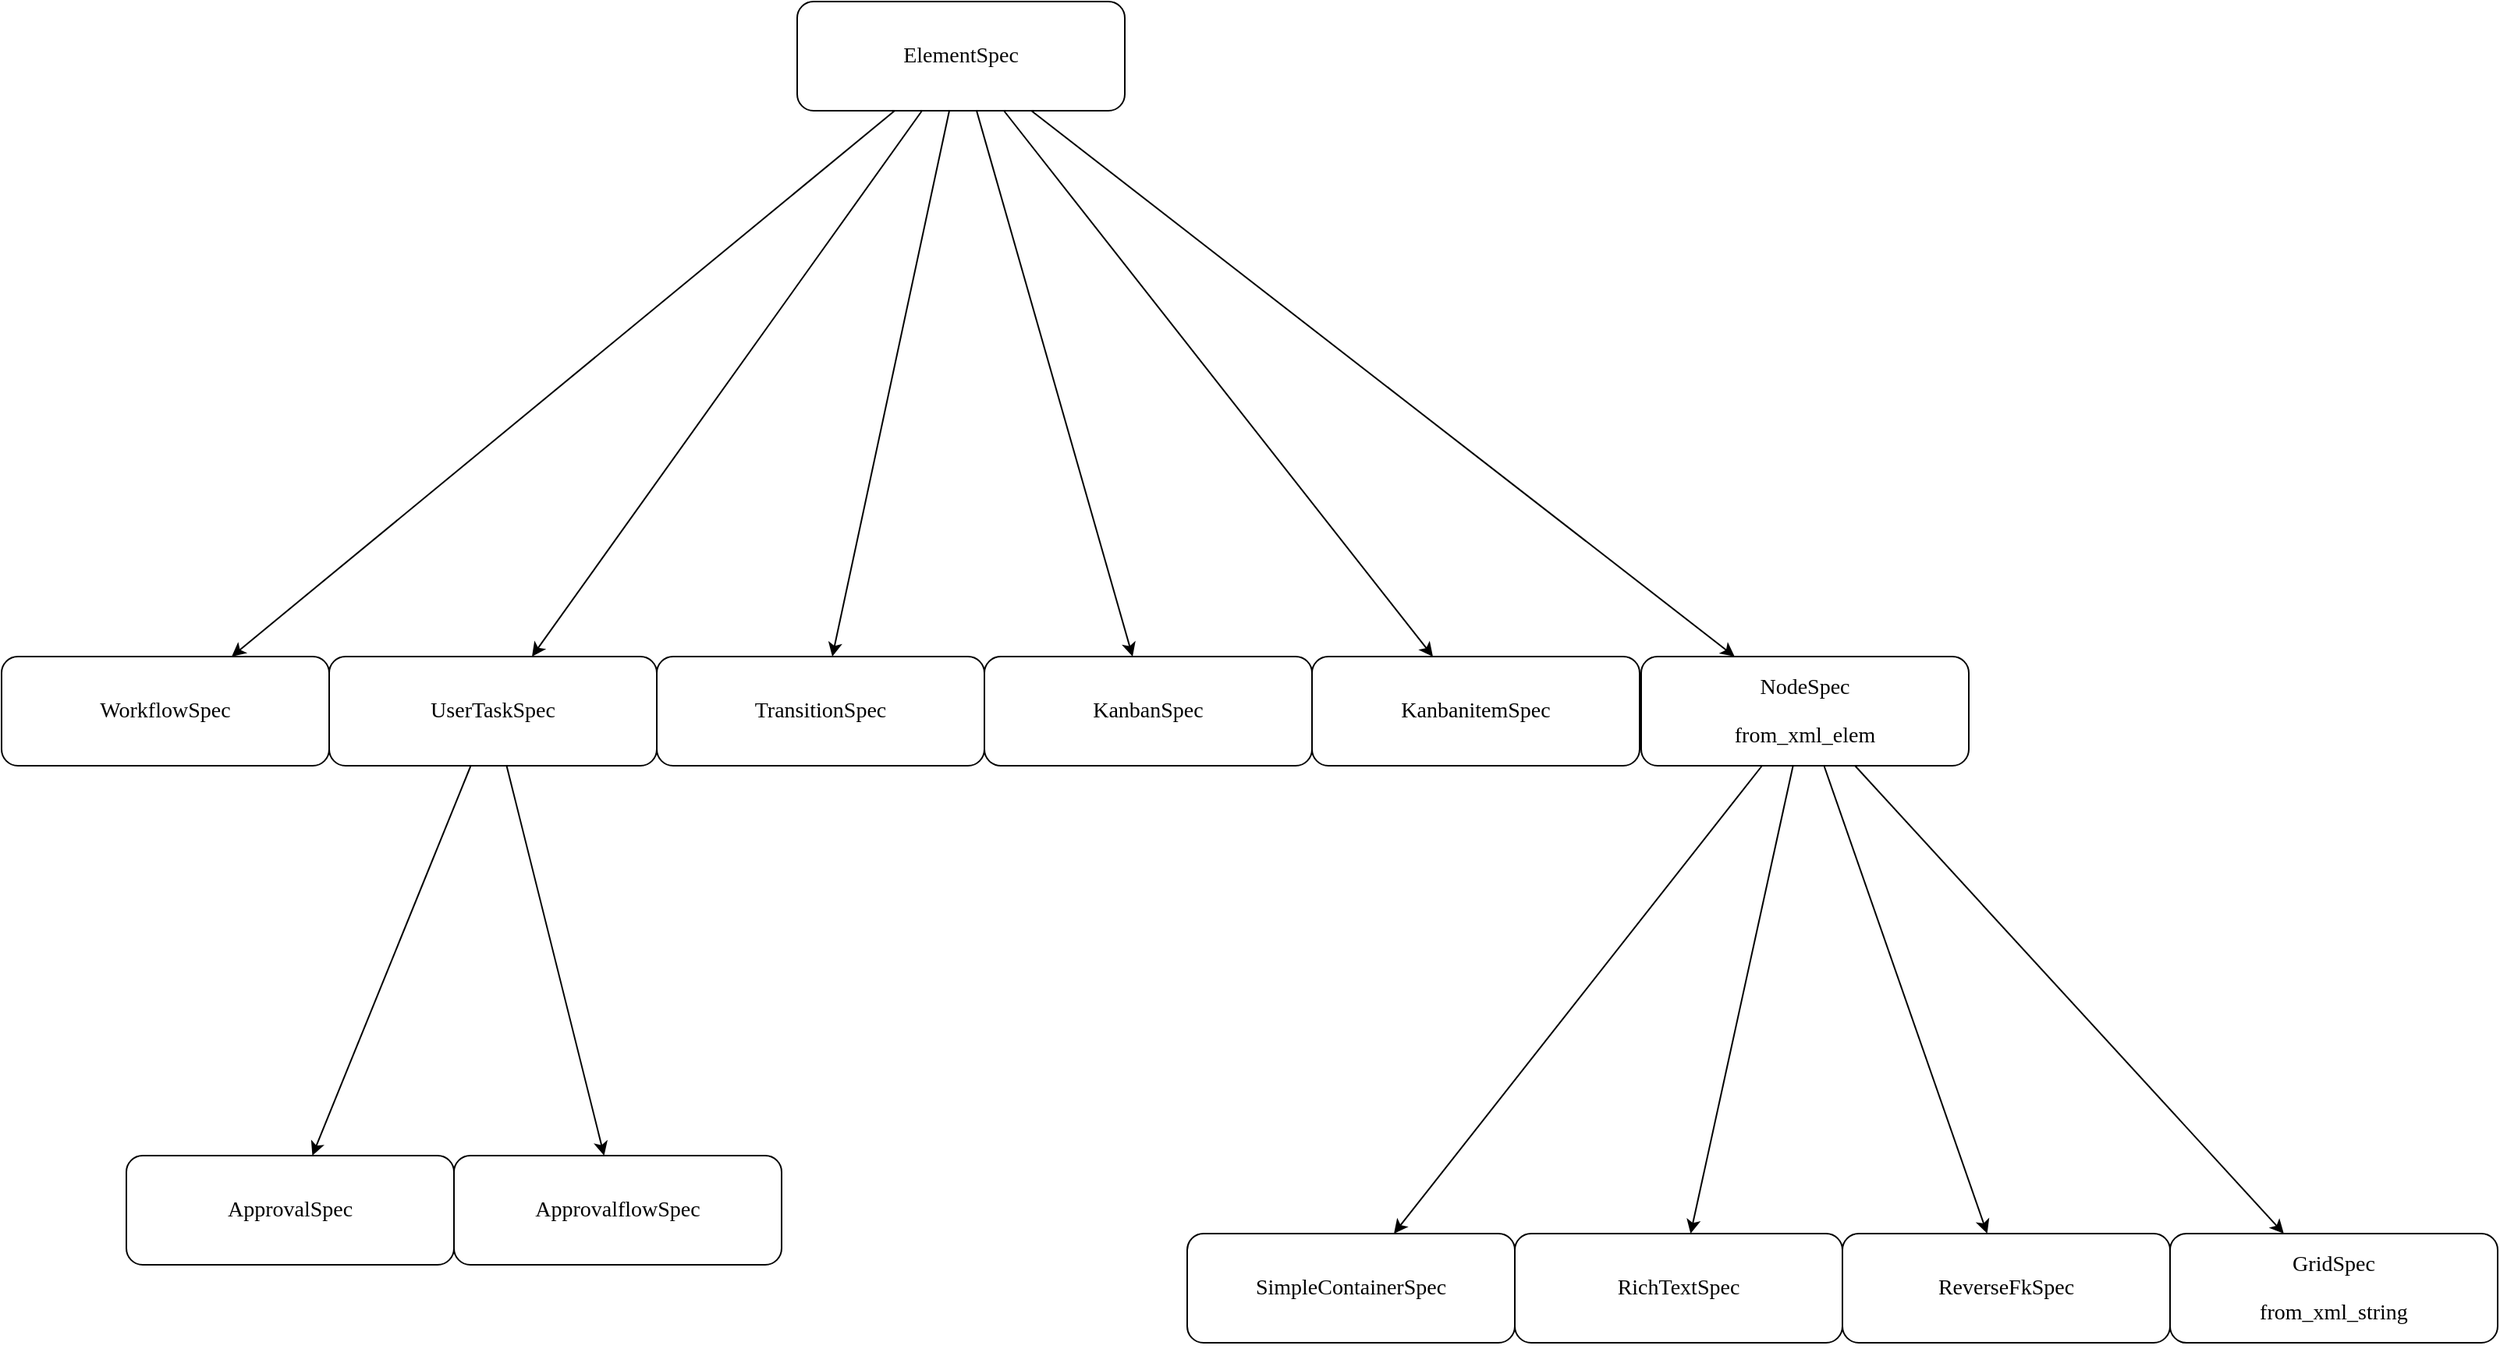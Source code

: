 <mxfile version="13.9.7" type="github">
  <diagram id="nurQsswEIXAcTQoAJD8J" name="Page-1">
    <mxGraphModel dx="2177" dy="713" grid="1" gridSize="10" guides="1" tooltips="1" connect="1" arrows="1" fold="1" page="1" pageScale="1" pageWidth="827" pageHeight="1169" math="0" shadow="0">
      <root>
        <mxCell id="0" />
        <mxCell id="1" parent="0" />
        <mxCell id="lx4yJX3O_2qWYLayzgTq-3" value="" style="rounded=0;orthogonalLoop=1;jettySize=auto;html=1;" edge="1" parent="1" source="lx4yJX3O_2qWYLayzgTq-1" target="lx4yJX3O_2qWYLayzgTq-2">
          <mxGeometry relative="1" as="geometry" />
        </mxCell>
        <mxCell id="lx4yJX3O_2qWYLayzgTq-5" value="" style="edgeStyle=none;rounded=0;orthogonalLoop=1;jettySize=auto;html=1;" edge="1" parent="1" source="lx4yJX3O_2qWYLayzgTq-1" target="lx4yJX3O_2qWYLayzgTq-4">
          <mxGeometry relative="1" as="geometry" />
        </mxCell>
        <mxCell id="lx4yJX3O_2qWYLayzgTq-7" value="" style="edgeStyle=none;rounded=0;orthogonalLoop=1;jettySize=auto;html=1;" edge="1" parent="1" source="lx4yJX3O_2qWYLayzgTq-1" target="lx4yJX3O_2qWYLayzgTq-6">
          <mxGeometry relative="1" as="geometry" />
        </mxCell>
        <mxCell id="lx4yJX3O_2qWYLayzgTq-9" value="" style="edgeStyle=none;rounded=0;orthogonalLoop=1;jettySize=auto;html=1;" edge="1" parent="1" source="lx4yJX3O_2qWYLayzgTq-1" target="lx4yJX3O_2qWYLayzgTq-8">
          <mxGeometry relative="1" as="geometry" />
        </mxCell>
        <mxCell id="lx4yJX3O_2qWYLayzgTq-11" value="" style="edgeStyle=none;rounded=0;orthogonalLoop=1;jettySize=auto;html=1;" edge="1" parent="1" source="lx4yJX3O_2qWYLayzgTq-1" target="lx4yJX3O_2qWYLayzgTq-10">
          <mxGeometry relative="1" as="geometry" />
        </mxCell>
        <mxCell id="lx4yJX3O_2qWYLayzgTq-13" value="" style="edgeStyle=none;rounded=0;orthogonalLoop=1;jettySize=auto;html=1;" edge="1" parent="1" source="lx4yJX3O_2qWYLayzgTq-1" target="lx4yJX3O_2qWYLayzgTq-12">
          <mxGeometry relative="1" as="geometry" />
        </mxCell>
        <mxCell id="lx4yJX3O_2qWYLayzgTq-1" value="&lt;pre style=&quot;background-color: #ffffff ; color: #080808 ; font-family: &amp;#34;jetbrains mono&amp;#34; ; font-size: 10.5pt&quot;&gt;ElementSpec&lt;/pre&gt;" style="rounded=1;whiteSpace=wrap;html=1;" vertex="1" parent="1">
          <mxGeometry x="490" y="110" width="210" height="70" as="geometry" />
        </mxCell>
        <mxCell id="lx4yJX3O_2qWYLayzgTq-2" value="&lt;pre style=&quot;background-color: #ffffff ; color: #080808 ; font-family: &amp;#34;jetbrains mono&amp;#34; ; font-size: 10.5pt&quot;&gt;&lt;pre style=&quot;font-family: &amp;#34;jetbrains mono&amp;#34; ; font-size: 10.5pt&quot;&gt;&lt;span style=&quot;color: #000000&quot;&gt;WorkflowSpec&lt;/span&gt;&lt;/pre&gt;&lt;/pre&gt;" style="rounded=1;whiteSpace=wrap;html=1;" vertex="1" parent="1">
          <mxGeometry x="-20" y="530" width="210" height="70" as="geometry" />
        </mxCell>
        <mxCell id="lx4yJX3O_2qWYLayzgTq-15" value="" style="edgeStyle=none;rounded=0;orthogonalLoop=1;jettySize=auto;html=1;" edge="1" parent="1" source="lx4yJX3O_2qWYLayzgTq-4" target="lx4yJX3O_2qWYLayzgTq-14">
          <mxGeometry relative="1" as="geometry" />
        </mxCell>
        <mxCell id="lx4yJX3O_2qWYLayzgTq-17" value="" style="edgeStyle=none;rounded=0;orthogonalLoop=1;jettySize=auto;html=1;" edge="1" parent="1" source="lx4yJX3O_2qWYLayzgTq-4" target="lx4yJX3O_2qWYLayzgTq-16">
          <mxGeometry relative="1" as="geometry" />
        </mxCell>
        <mxCell id="lx4yJX3O_2qWYLayzgTq-4" value="&lt;pre style=&quot;background-color: #ffffff ; color: #080808 ; font-family: &amp;#34;jetbrains mono&amp;#34; ; font-size: 10.5pt&quot;&gt;&lt;pre style=&quot;font-family: &amp;#34;jetbrains mono&amp;#34; ; font-size: 10.5pt&quot;&gt;&lt;span style=&quot;color: #000000&quot;&gt;UserTaskSpec&lt;/span&gt;&lt;/pre&gt;&lt;/pre&gt;" style="rounded=1;whiteSpace=wrap;html=1;" vertex="1" parent="1">
          <mxGeometry x="190" y="530" width="210" height="70" as="geometry" />
        </mxCell>
        <mxCell id="lx4yJX3O_2qWYLayzgTq-6" value="&lt;pre style=&quot;background-color: #ffffff ; color: #080808 ; font-family: &amp;#34;jetbrains mono&amp;#34; ; font-size: 10.5pt&quot;&gt;&lt;pre style=&quot;font-family: &amp;#34;jetbrains mono&amp;#34; ; font-size: 10.5pt&quot;&gt;&lt;span style=&quot;color: #000000&quot;&gt;TransitionSpec&lt;/span&gt;&lt;/pre&gt;&lt;/pre&gt;" style="rounded=1;whiteSpace=wrap;html=1;" vertex="1" parent="1">
          <mxGeometry x="400" y="530" width="210" height="70" as="geometry" />
        </mxCell>
        <mxCell id="lx4yJX3O_2qWYLayzgTq-8" value="&lt;pre style=&quot;background-color: #ffffff ; color: #080808 ; font-family: &amp;#34;jetbrains mono&amp;#34; ; font-size: 10.5pt&quot;&gt;&lt;pre style=&quot;font-family: &amp;#34;jetbrains mono&amp;#34; ; font-size: 10.5pt&quot;&gt;&lt;span style=&quot;color: #000000&quot;&gt;KanbanSpec&lt;/span&gt;&lt;/pre&gt;&lt;/pre&gt;" style="rounded=1;whiteSpace=wrap;html=1;" vertex="1" parent="1">
          <mxGeometry x="610" y="530" width="210" height="70" as="geometry" />
        </mxCell>
        <mxCell id="lx4yJX3O_2qWYLayzgTq-10" value="&lt;pre style=&quot;background-color: #ffffff ; color: #080808 ; font-family: &amp;#34;jetbrains mono&amp;#34; ; font-size: 10.5pt&quot;&gt;&lt;pre style=&quot;font-family: &amp;#34;jetbrains mono&amp;#34; ; font-size: 10.5pt&quot;&gt;&lt;span style=&quot;color: #000000&quot;&gt;KanbanitemSpec&lt;/span&gt;&lt;/pre&gt;&lt;/pre&gt;" style="rounded=1;whiteSpace=wrap;html=1;" vertex="1" parent="1">
          <mxGeometry x="820" y="530" width="210" height="70" as="geometry" />
        </mxCell>
        <mxCell id="lx4yJX3O_2qWYLayzgTq-19" value="" style="edgeStyle=none;rounded=0;orthogonalLoop=1;jettySize=auto;html=1;" edge="1" parent="1" source="lx4yJX3O_2qWYLayzgTq-12" target="lx4yJX3O_2qWYLayzgTq-18">
          <mxGeometry relative="1" as="geometry" />
        </mxCell>
        <mxCell id="lx4yJX3O_2qWYLayzgTq-21" value="" style="edgeStyle=none;rounded=0;orthogonalLoop=1;jettySize=auto;html=1;" edge="1" parent="1" source="lx4yJX3O_2qWYLayzgTq-12" target="lx4yJX3O_2qWYLayzgTq-20">
          <mxGeometry relative="1" as="geometry" />
        </mxCell>
        <mxCell id="lx4yJX3O_2qWYLayzgTq-23" value="" style="edgeStyle=none;rounded=0;orthogonalLoop=1;jettySize=auto;html=1;" edge="1" parent="1" source="lx4yJX3O_2qWYLayzgTq-12" target="lx4yJX3O_2qWYLayzgTq-22">
          <mxGeometry relative="1" as="geometry" />
        </mxCell>
        <mxCell id="lx4yJX3O_2qWYLayzgTq-25" value="" style="edgeStyle=none;rounded=0;orthogonalLoop=1;jettySize=auto;html=1;" edge="1" parent="1" source="lx4yJX3O_2qWYLayzgTq-12" target="lx4yJX3O_2qWYLayzgTq-24">
          <mxGeometry relative="1" as="geometry" />
        </mxCell>
        <mxCell id="lx4yJX3O_2qWYLayzgTq-12" value="&lt;pre style=&quot;background-color: #ffffff ; color: #080808 ; font-family: &amp;#34;jetbrains mono&amp;#34; ; font-size: 10.5pt&quot;&gt;&lt;pre style=&quot;font-family: &amp;#34;jetbrains mono&amp;#34; ; font-size: 10.5pt&quot;&gt;&lt;span style=&quot;color: #000000&quot;&gt;NodeSpec&lt;/span&gt;&lt;/pre&gt;&lt;pre style=&quot;font-family: &amp;#34;jetbrains mono&amp;#34; ; font-size: 10.5pt&quot;&gt;&lt;pre style=&quot;font-family: &amp;#34;jetbrains mono&amp;#34; ; font-size: 10.5pt&quot;&gt;&lt;span style=&quot;color: #000000&quot;&gt;from_xml_elem&lt;/span&gt;&lt;/pre&gt;&lt;/pre&gt;&lt;/pre&gt;" style="rounded=1;whiteSpace=wrap;html=1;" vertex="1" parent="1">
          <mxGeometry x="1031" y="530" width="210" height="70" as="geometry" />
        </mxCell>
        <mxCell id="lx4yJX3O_2qWYLayzgTq-14" value="&lt;pre style=&quot;background-color: #ffffff ; color: #080808 ; font-family: &amp;#34;jetbrains mono&amp;#34; ; font-size: 10.5pt&quot;&gt;&lt;pre style=&quot;font-family: &amp;#34;jetbrains mono&amp;#34; ; font-size: 10.5pt&quot;&gt;&lt;pre style=&quot;font-family: &amp;#34;jetbrains mono&amp;#34; ; font-size: 10.5pt&quot;&gt;&lt;span style=&quot;color: #000000&quot;&gt;ApprovalSpec&lt;/span&gt;&lt;/pre&gt;&lt;/pre&gt;&lt;/pre&gt;" style="rounded=1;whiteSpace=wrap;html=1;" vertex="1" parent="1">
          <mxGeometry x="60" y="850" width="210" height="70" as="geometry" />
        </mxCell>
        <mxCell id="lx4yJX3O_2qWYLayzgTq-16" value="&lt;pre style=&quot;background-color: #ffffff ; color: #080808 ; font-family: &amp;#34;jetbrains mono&amp;#34; ; font-size: 10.5pt&quot;&gt;&lt;pre style=&quot;font-family: &amp;#34;jetbrains mono&amp;#34; ; font-size: 10.5pt&quot;&gt;&lt;pre style=&quot;font-family: &amp;#34;jetbrains mono&amp;#34; ; font-size: 10.5pt&quot;&gt;&lt;span style=&quot;color: #000000&quot;&gt;ApprovalflowSpec&lt;/span&gt;&lt;/pre&gt;&lt;/pre&gt;&lt;/pre&gt;" style="rounded=1;whiteSpace=wrap;html=1;" vertex="1" parent="1">
          <mxGeometry x="270" y="850" width="210" height="70" as="geometry" />
        </mxCell>
        <mxCell id="lx4yJX3O_2qWYLayzgTq-18" value="&lt;pre style=&quot;background-color: #ffffff ; color: #080808 ; font-family: &amp;#34;jetbrains mono&amp;#34; ; font-size: 10.5pt&quot;&gt;&lt;pre style=&quot;font-family: &amp;#34;jetbrains mono&amp;#34; ; font-size: 10.5pt&quot;&gt;&lt;pre style=&quot;font-family: &amp;#34;jetbrains mono&amp;#34; ; font-size: 10.5pt&quot;&gt;&lt;span style=&quot;color: #000000&quot;&gt;SimpleContainerSpec&lt;/span&gt;&lt;/pre&gt;&lt;/pre&gt;&lt;/pre&gt;" style="rounded=1;whiteSpace=wrap;html=1;" vertex="1" parent="1">
          <mxGeometry x="740" y="900" width="210" height="70" as="geometry" />
        </mxCell>
        <mxCell id="lx4yJX3O_2qWYLayzgTq-20" value="&lt;pre style=&quot;background-color: #ffffff ; color: #080808 ; font-family: &amp;#34;jetbrains mono&amp;#34; ; font-size: 10.5pt&quot;&gt;&lt;pre style=&quot;font-family: &amp;#34;jetbrains mono&amp;#34; ; font-size: 10.5pt&quot;&gt;&lt;pre style=&quot;font-family: &amp;#34;jetbrains mono&amp;#34; ; font-size: 10.5pt&quot;&gt;&lt;span style=&quot;color: #000000&quot;&gt;RichTextSpec&lt;/span&gt;&lt;/pre&gt;&lt;/pre&gt;&lt;/pre&gt;" style="rounded=1;whiteSpace=wrap;html=1;" vertex="1" parent="1">
          <mxGeometry x="950" y="900" width="210" height="70" as="geometry" />
        </mxCell>
        <mxCell id="lx4yJX3O_2qWYLayzgTq-22" value="&lt;pre style=&quot;background-color: #ffffff ; color: #080808 ; font-family: &amp;#34;jetbrains mono&amp;#34; ; font-size: 10.5pt&quot;&gt;&lt;pre style=&quot;font-family: &amp;#34;jetbrains mono&amp;#34; ; font-size: 10.5pt&quot;&gt;&lt;pre style=&quot;font-family: &amp;#34;jetbrains mono&amp;#34; ; font-size: 10.5pt&quot;&gt;&lt;span style=&quot;color: #000000&quot;&gt;ReverseFkSpec&lt;/span&gt;&lt;/pre&gt;&lt;/pre&gt;&lt;/pre&gt;" style="rounded=1;whiteSpace=wrap;html=1;" vertex="1" parent="1">
          <mxGeometry x="1160" y="900" width="210" height="70" as="geometry" />
        </mxCell>
        <mxCell id="lx4yJX3O_2qWYLayzgTq-24" value="&lt;pre style=&quot;background-color: #ffffff ; color: #080808 ; font-family: &amp;#34;jetbrains mono&amp;#34; ; font-size: 10.5pt&quot;&gt;&lt;pre style=&quot;font-family: &amp;#34;jetbrains mono&amp;#34; ; font-size: 10.5pt&quot;&gt;&lt;pre style=&quot;font-family: &amp;#34;jetbrains mono&amp;#34; ; font-size: 10.5pt&quot;&gt;&lt;span style=&quot;color: #000000&quot;&gt;GridSpec&lt;/span&gt;&lt;/pre&gt;&lt;pre style=&quot;font-family: &amp;#34;jetbrains mono&amp;#34; ; font-size: 10.5pt&quot;&gt;&lt;pre style=&quot;font-family: &amp;#34;jetbrains mono&amp;#34; ; font-size: 10.5pt&quot;&gt;&lt;span style=&quot;color: #000000&quot;&gt;from_xml_string&lt;/span&gt;&lt;/pre&gt;&lt;/pre&gt;&lt;/pre&gt;&lt;/pre&gt;" style="rounded=1;whiteSpace=wrap;html=1;" vertex="1" parent="1">
          <mxGeometry x="1370" y="900" width="210" height="70" as="geometry" />
        </mxCell>
      </root>
    </mxGraphModel>
  </diagram>
</mxfile>
